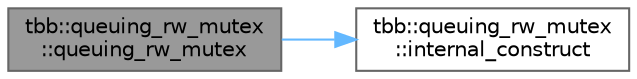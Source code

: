 digraph "tbb::queuing_rw_mutex::queuing_rw_mutex"
{
 // LATEX_PDF_SIZE
  bgcolor="transparent";
  edge [fontname=Helvetica,fontsize=10,labelfontname=Helvetica,labelfontsize=10];
  node [fontname=Helvetica,fontsize=10,shape=box,height=0.2,width=0.4];
  rankdir="LR";
  Node1 [id="Node000001",label="tbb::queuing_rw_mutex\l::queuing_rw_mutex",height=0.2,width=0.4,color="gray40", fillcolor="grey60", style="filled", fontcolor="black",tooltip="Construct unacquired mutex."];
  Node1 -> Node2 [id="edge2_Node000001_Node000002",color="steelblue1",style="solid",tooltip=" "];
  Node2 [id="Node000002",label="tbb::queuing_rw_mutex\l::internal_construct",height=0.2,width=0.4,color="grey40", fillcolor="white", style="filled",URL="$classtbb_1_1queuing__rw__mutex.html#af0d7ca1c9b3aeb7d16baf16e0da3ce6a",tooltip=" "];
}
